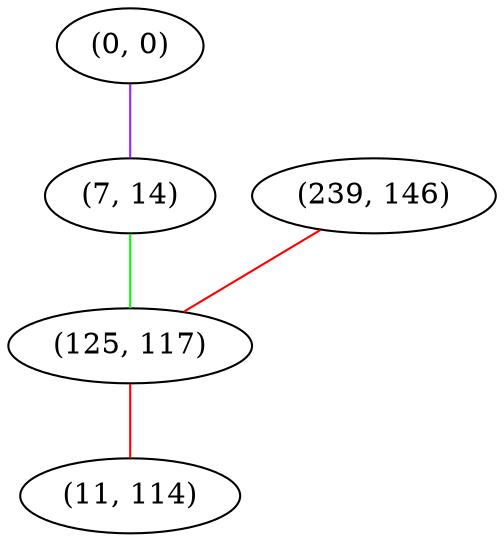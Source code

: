 graph "" {
"(0, 0)";
"(7, 14)";
"(239, 146)";
"(125, 117)";
"(11, 114)";
"(0, 0)" -- "(7, 14)"  [color=purple, key=0, weight=4];
"(7, 14)" -- "(125, 117)"  [color=green, key=0, weight=2];
"(239, 146)" -- "(125, 117)"  [color=red, key=0, weight=1];
"(125, 117)" -- "(11, 114)"  [color=red, key=0, weight=1];
}

